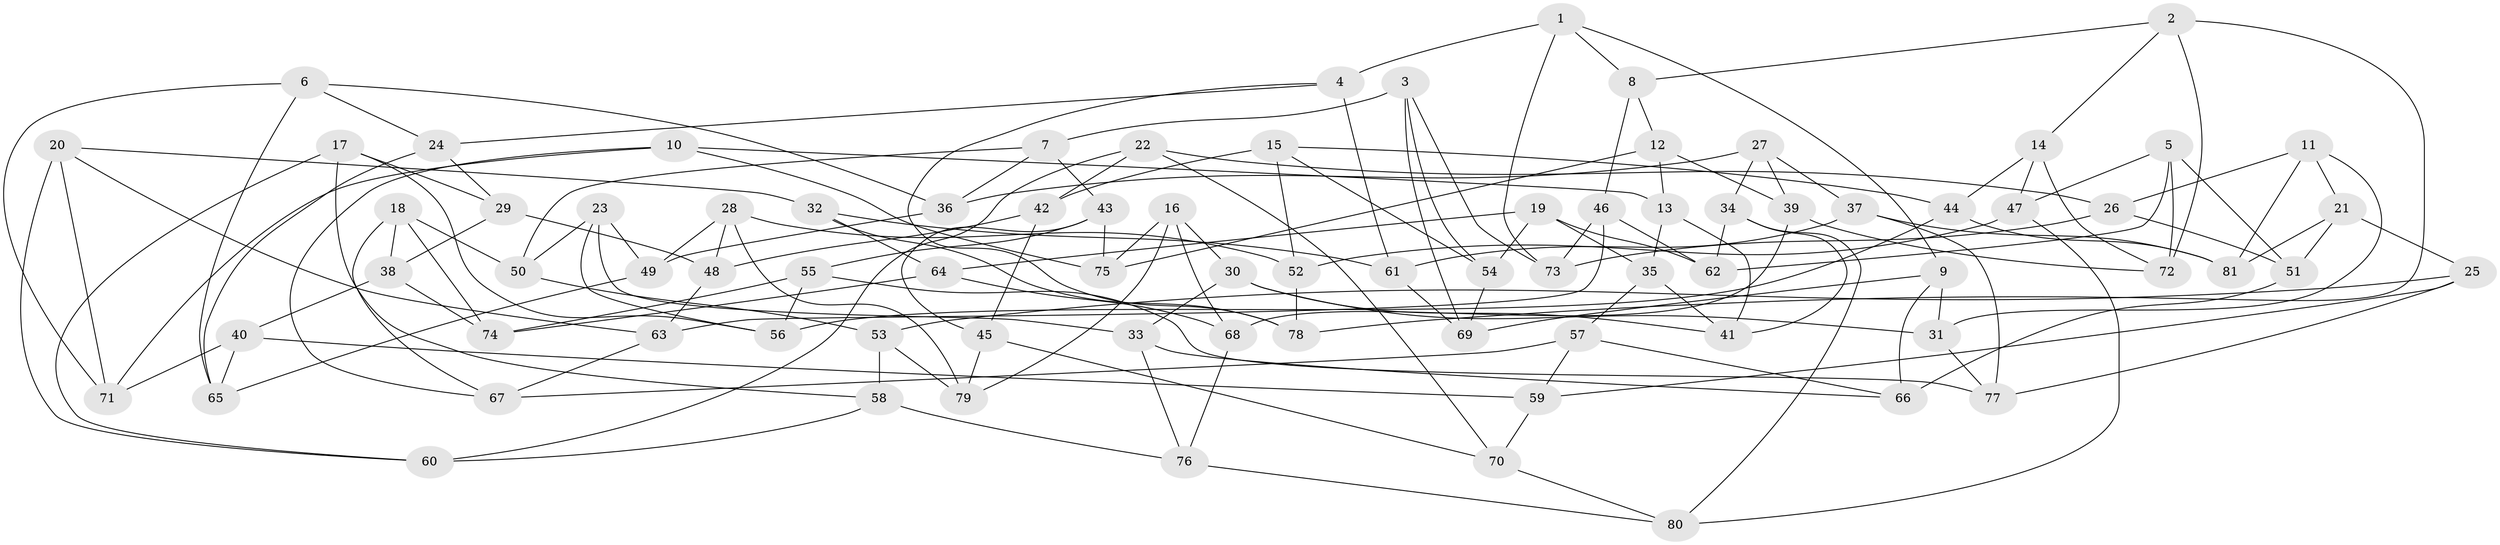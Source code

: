 // Generated by graph-tools (version 1.1) at 2025/38/03/09/25 02:38:14]
// undirected, 81 vertices, 162 edges
graph export_dot {
graph [start="1"]
  node [color=gray90,style=filled];
  1;
  2;
  3;
  4;
  5;
  6;
  7;
  8;
  9;
  10;
  11;
  12;
  13;
  14;
  15;
  16;
  17;
  18;
  19;
  20;
  21;
  22;
  23;
  24;
  25;
  26;
  27;
  28;
  29;
  30;
  31;
  32;
  33;
  34;
  35;
  36;
  37;
  38;
  39;
  40;
  41;
  42;
  43;
  44;
  45;
  46;
  47;
  48;
  49;
  50;
  51;
  52;
  53;
  54;
  55;
  56;
  57;
  58;
  59;
  60;
  61;
  62;
  63;
  64;
  65;
  66;
  67;
  68;
  69;
  70;
  71;
  72;
  73;
  74;
  75;
  76;
  77;
  78;
  79;
  80;
  81;
  1 -- 8;
  1 -- 9;
  1 -- 4;
  1 -- 73;
  2 -- 72;
  2 -- 78;
  2 -- 14;
  2 -- 8;
  3 -- 69;
  3 -- 73;
  3 -- 54;
  3 -- 7;
  4 -- 78;
  4 -- 24;
  4 -- 61;
  5 -- 47;
  5 -- 72;
  5 -- 62;
  5 -- 51;
  6 -- 65;
  6 -- 71;
  6 -- 24;
  6 -- 36;
  7 -- 50;
  7 -- 36;
  7 -- 43;
  8 -- 12;
  8 -- 46;
  9 -- 66;
  9 -- 69;
  9 -- 31;
  10 -- 13;
  10 -- 67;
  10 -- 71;
  10 -- 75;
  11 -- 26;
  11 -- 81;
  11 -- 21;
  11 -- 31;
  12 -- 39;
  12 -- 75;
  12 -- 13;
  13 -- 35;
  13 -- 41;
  14 -- 72;
  14 -- 47;
  14 -- 44;
  15 -- 52;
  15 -- 42;
  15 -- 54;
  15 -- 44;
  16 -- 30;
  16 -- 75;
  16 -- 79;
  16 -- 68;
  17 -- 29;
  17 -- 56;
  17 -- 58;
  17 -- 60;
  18 -- 74;
  18 -- 67;
  18 -- 38;
  18 -- 50;
  19 -- 35;
  19 -- 64;
  19 -- 54;
  19 -- 62;
  20 -- 63;
  20 -- 32;
  20 -- 71;
  20 -- 60;
  21 -- 25;
  21 -- 51;
  21 -- 81;
  22 -- 26;
  22 -- 60;
  22 -- 42;
  22 -- 70;
  23 -- 56;
  23 -- 50;
  23 -- 33;
  23 -- 49;
  24 -- 29;
  24 -- 65;
  25 -- 53;
  25 -- 77;
  25 -- 59;
  26 -- 73;
  26 -- 51;
  27 -- 36;
  27 -- 39;
  27 -- 37;
  27 -- 34;
  28 -- 52;
  28 -- 49;
  28 -- 48;
  28 -- 79;
  29 -- 48;
  29 -- 38;
  30 -- 31;
  30 -- 41;
  30 -- 33;
  31 -- 77;
  32 -- 78;
  32 -- 61;
  32 -- 64;
  33 -- 66;
  33 -- 76;
  34 -- 80;
  34 -- 62;
  34 -- 41;
  35 -- 57;
  35 -- 41;
  36 -- 49;
  37 -- 77;
  37 -- 61;
  37 -- 81;
  38 -- 74;
  38 -- 40;
  39 -- 68;
  39 -- 72;
  40 -- 59;
  40 -- 71;
  40 -- 65;
  42 -- 48;
  42 -- 45;
  43 -- 75;
  43 -- 55;
  43 -- 45;
  44 -- 56;
  44 -- 81;
  45 -- 79;
  45 -- 70;
  46 -- 62;
  46 -- 63;
  46 -- 73;
  47 -- 52;
  47 -- 80;
  48 -- 63;
  49 -- 65;
  50 -- 53;
  51 -- 66;
  52 -- 78;
  53 -- 79;
  53 -- 58;
  54 -- 69;
  55 -- 74;
  55 -- 77;
  55 -- 56;
  57 -- 59;
  57 -- 66;
  57 -- 67;
  58 -- 60;
  58 -- 76;
  59 -- 70;
  61 -- 69;
  63 -- 67;
  64 -- 74;
  64 -- 68;
  68 -- 76;
  70 -- 80;
  76 -- 80;
}
